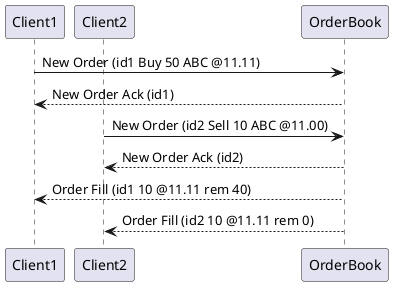 @startuml
participant Client1 order 10
participant Client2 order 20
participant OrderBook order 30

Client1 -> OrderBook: New Order (id1 Buy 50 ABC @11.11)
OrderBook --> Client1: New Order Ack (id1)

Client2 -> OrderBook: New Order (id2 Sell 10 ABC @11.00)
OrderBook --> Client2: New Order Ack (id2)

OrderBook --> Client1: Order Fill (id1 10 @11.11 rem 40)
OrderBook --> Client2: Order Fill (id2 10 @11.11 rem 0)

@enduml